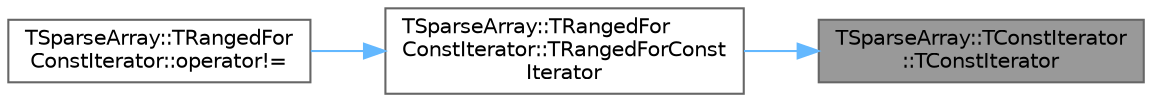 digraph "TSparseArray::TConstIterator::TConstIterator"
{
 // INTERACTIVE_SVG=YES
 // LATEX_PDF_SIZE
  bgcolor="transparent";
  edge [fontname=Helvetica,fontsize=10,labelfontname=Helvetica,labelfontsize=10];
  node [fontname=Helvetica,fontsize=10,shape=box,height=0.2,width=0.4];
  rankdir="RL";
  Node1 [id="Node000001",label="TSparseArray::TConstIterator\l::TConstIterator",height=0.2,width=0.4,color="gray40", fillcolor="grey60", style="filled", fontcolor="black",tooltip=" "];
  Node1 -> Node2 [id="edge1_Node000001_Node000002",dir="back",color="steelblue1",style="solid",tooltip=" "];
  Node2 [id="Node000002",label="TSparseArray::TRangedFor\lConstIterator::TRangedForConst\lIterator",height=0.2,width=0.4,color="grey40", fillcolor="white", style="filled",URL="$da/d27/classTSparseArray_1_1TRangedForConstIterator.html#a9a538b9ff0926d083f7f120ba71f41b3",tooltip=" "];
  Node2 -> Node3 [id="edge2_Node000002_Node000003",dir="back",color="steelblue1",style="solid",tooltip=" "];
  Node3 [id="Node000003",label="TSparseArray::TRangedFor\lConstIterator::operator!=",height=0.2,width=0.4,color="grey40", fillcolor="white", style="filled",URL="$da/d27/classTSparseArray_1_1TRangedForConstIterator.html#aa4b461abb9b81680f2bace30a6875ee7",tooltip=" "];
}
